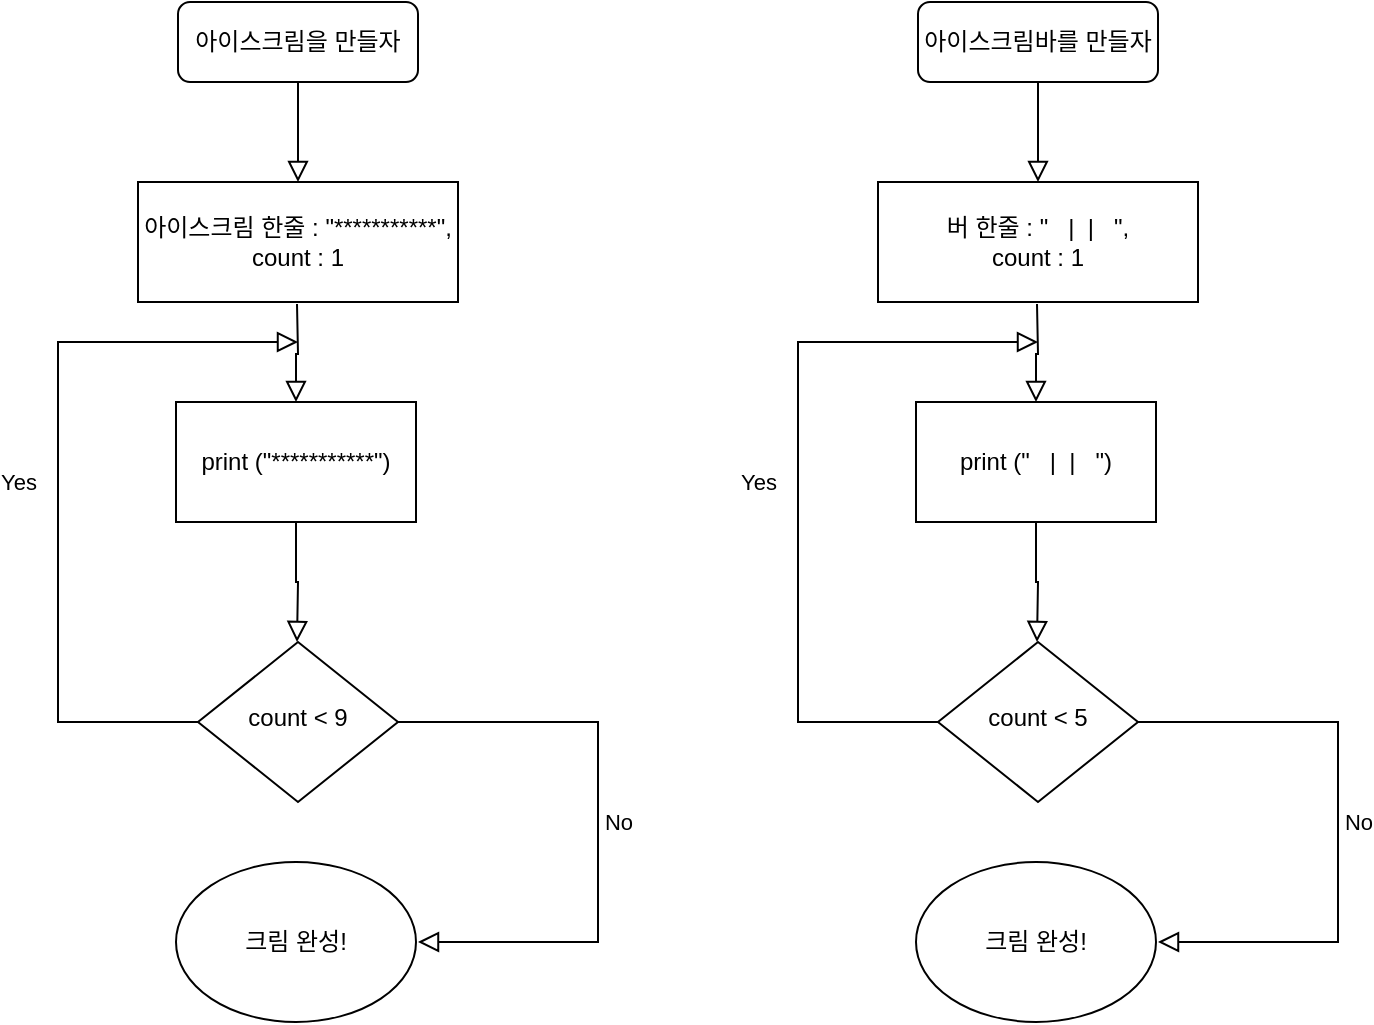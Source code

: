 <mxfile version="20.8.5" type="github">
  <diagram id="C5RBs43oDa-KdzZeNtuy" name="Page-1">
    <mxGraphModel dx="838" dy="622" grid="1" gridSize="10" guides="1" tooltips="1" connect="1" arrows="1" fold="1" page="1" pageScale="1" pageWidth="827" pageHeight="1169" math="0" shadow="0">
      <root>
        <mxCell id="WIyWlLk6GJQsqaUBKTNV-0" />
        <mxCell id="WIyWlLk6GJQsqaUBKTNV-1" parent="WIyWlLk6GJQsqaUBKTNV-0" />
        <mxCell id="WIyWlLk6GJQsqaUBKTNV-2" value="" style="rounded=0;html=1;jettySize=auto;orthogonalLoop=1;fontSize=11;endArrow=block;endFill=0;endSize=8;strokeWidth=1;shadow=0;labelBackgroundColor=none;edgeStyle=orthogonalEdgeStyle;" parent="WIyWlLk6GJQsqaUBKTNV-1" source="WIyWlLk6GJQsqaUBKTNV-3" edge="1">
          <mxGeometry relative="1" as="geometry">
            <mxPoint x="220" y="170" as="targetPoint" />
          </mxGeometry>
        </mxCell>
        <mxCell id="WIyWlLk6GJQsqaUBKTNV-3" value="아이스크림을 만들자" style="rounded=1;whiteSpace=wrap;html=1;fontSize=12;glass=0;strokeWidth=1;shadow=0;" parent="WIyWlLk6GJQsqaUBKTNV-1" vertex="1">
          <mxGeometry x="160" y="80" width="120" height="40" as="geometry" />
        </mxCell>
        <mxCell id="WIyWlLk6GJQsqaUBKTNV-4" value="Yes" style="rounded=0;html=1;jettySize=auto;orthogonalLoop=1;fontSize=11;endArrow=block;endFill=0;endSize=8;strokeWidth=1;shadow=0;labelBackgroundColor=none;edgeStyle=orthogonalEdgeStyle;" parent="WIyWlLk6GJQsqaUBKTNV-1" source="WIyWlLk6GJQsqaUBKTNV-6" edge="1">
          <mxGeometry y="20" relative="1" as="geometry">
            <mxPoint as="offset" />
            <mxPoint x="220" y="250" as="targetPoint" />
            <Array as="points">
              <mxPoint x="100" y="440" />
              <mxPoint x="100" y="250" />
            </Array>
          </mxGeometry>
        </mxCell>
        <mxCell id="WIyWlLk6GJQsqaUBKTNV-5" value="No" style="edgeStyle=orthogonalEdgeStyle;rounded=0;html=1;jettySize=auto;orthogonalLoop=1;fontSize=11;endArrow=block;endFill=0;endSize=8;strokeWidth=1;shadow=0;labelBackgroundColor=none;" parent="WIyWlLk6GJQsqaUBKTNV-1" source="WIyWlLk6GJQsqaUBKTNV-6" edge="1">
          <mxGeometry y="10" relative="1" as="geometry">
            <mxPoint as="offset" />
            <mxPoint x="280" y="550" as="targetPoint" />
            <Array as="points">
              <mxPoint x="370" y="440" />
              <mxPoint x="370" y="550" />
              <mxPoint x="280" y="550" />
            </Array>
          </mxGeometry>
        </mxCell>
        <mxCell id="WIyWlLk6GJQsqaUBKTNV-6" value="count &amp;lt; 9" style="rhombus;whiteSpace=wrap;html=1;shadow=0;fontFamily=Helvetica;fontSize=12;align=center;strokeWidth=1;spacing=6;spacingTop=-4;" parent="WIyWlLk6GJQsqaUBKTNV-1" vertex="1">
          <mxGeometry x="170" y="400" width="100" height="80" as="geometry" />
        </mxCell>
        <mxCell id="x5nacjWPog5wlzpy_xyH-0" value="아이스크림 한줄 : &quot;***********&quot;,&lt;br&gt;count : 1" style="rounded=0;whiteSpace=wrap;html=1;" vertex="1" parent="WIyWlLk6GJQsqaUBKTNV-1">
          <mxGeometry x="140" y="170" width="160" height="60" as="geometry" />
        </mxCell>
        <mxCell id="x5nacjWPog5wlzpy_xyH-1" value="" style="rounded=0;html=1;jettySize=auto;orthogonalLoop=1;fontSize=11;endArrow=block;endFill=0;endSize=8;strokeWidth=1;shadow=0;labelBackgroundColor=none;edgeStyle=orthogonalEdgeStyle;entryX=0.5;entryY=0;entryDx=0;entryDy=0;" edge="1" parent="WIyWlLk6GJQsqaUBKTNV-1" target="x5nacjWPog5wlzpy_xyH-3">
          <mxGeometry relative="1" as="geometry">
            <mxPoint x="219.5" y="231" as="sourcePoint" />
            <mxPoint x="220" y="260" as="targetPoint" />
          </mxGeometry>
        </mxCell>
        <mxCell id="x5nacjWPog5wlzpy_xyH-2" value="크림 완성!" style="ellipse;whiteSpace=wrap;html=1;" vertex="1" parent="WIyWlLk6GJQsqaUBKTNV-1">
          <mxGeometry x="159" y="510" width="120" height="80" as="geometry" />
        </mxCell>
        <mxCell id="x5nacjWPog5wlzpy_xyH-3" value="print (&quot;***********&quot;)" style="rounded=0;whiteSpace=wrap;html=1;" vertex="1" parent="WIyWlLk6GJQsqaUBKTNV-1">
          <mxGeometry x="159" y="280" width="120" height="60" as="geometry" />
        </mxCell>
        <mxCell id="x5nacjWPog5wlzpy_xyH-4" value="" style="rounded=0;html=1;jettySize=auto;orthogonalLoop=1;fontSize=11;endArrow=block;endFill=0;endSize=8;strokeWidth=1;shadow=0;labelBackgroundColor=none;edgeStyle=orthogonalEdgeStyle;entryX=0.5;entryY=0;entryDx=0;entryDy=0;exitX=0.5;exitY=1;exitDx=0;exitDy=0;" edge="1" parent="WIyWlLk6GJQsqaUBKTNV-1" source="x5nacjWPog5wlzpy_xyH-3">
          <mxGeometry relative="1" as="geometry">
            <mxPoint x="220" y="351" as="sourcePoint" />
            <mxPoint x="219.5" y="400" as="targetPoint" />
            <Array as="points" />
          </mxGeometry>
        </mxCell>
        <mxCell id="x5nacjWPog5wlzpy_xyH-5" value="" style="rounded=0;html=1;jettySize=auto;orthogonalLoop=1;fontSize=11;endArrow=block;endFill=0;endSize=8;strokeWidth=1;shadow=0;labelBackgroundColor=none;edgeStyle=orthogonalEdgeStyle;" edge="1" parent="WIyWlLk6GJQsqaUBKTNV-1" source="x5nacjWPog5wlzpy_xyH-6">
          <mxGeometry relative="1" as="geometry">
            <mxPoint x="590" y="170" as="targetPoint" />
          </mxGeometry>
        </mxCell>
        <mxCell id="x5nacjWPog5wlzpy_xyH-6" value="아이스크림바를 만들자" style="rounded=1;whiteSpace=wrap;html=1;fontSize=12;glass=0;strokeWidth=1;shadow=0;" vertex="1" parent="WIyWlLk6GJQsqaUBKTNV-1">
          <mxGeometry x="530" y="80" width="120" height="40" as="geometry" />
        </mxCell>
        <mxCell id="x5nacjWPog5wlzpy_xyH-7" value="Yes" style="rounded=0;html=1;jettySize=auto;orthogonalLoop=1;fontSize=11;endArrow=block;endFill=0;endSize=8;strokeWidth=1;shadow=0;labelBackgroundColor=none;edgeStyle=orthogonalEdgeStyle;" edge="1" parent="WIyWlLk6GJQsqaUBKTNV-1" source="x5nacjWPog5wlzpy_xyH-9">
          <mxGeometry y="20" relative="1" as="geometry">
            <mxPoint as="offset" />
            <mxPoint x="590" y="250" as="targetPoint" />
            <Array as="points">
              <mxPoint x="470" y="440" />
              <mxPoint x="470" y="250" />
            </Array>
          </mxGeometry>
        </mxCell>
        <mxCell id="x5nacjWPog5wlzpy_xyH-8" value="No" style="edgeStyle=orthogonalEdgeStyle;rounded=0;html=1;jettySize=auto;orthogonalLoop=1;fontSize=11;endArrow=block;endFill=0;endSize=8;strokeWidth=1;shadow=0;labelBackgroundColor=none;" edge="1" parent="WIyWlLk6GJQsqaUBKTNV-1" source="x5nacjWPog5wlzpy_xyH-9">
          <mxGeometry y="10" relative="1" as="geometry">
            <mxPoint as="offset" />
            <mxPoint x="650" y="550" as="targetPoint" />
            <Array as="points">
              <mxPoint x="740" y="440" />
              <mxPoint x="740" y="550" />
              <mxPoint x="650" y="550" />
            </Array>
          </mxGeometry>
        </mxCell>
        <mxCell id="x5nacjWPog5wlzpy_xyH-9" value="count &amp;lt; 5" style="rhombus;whiteSpace=wrap;html=1;shadow=0;fontFamily=Helvetica;fontSize=12;align=center;strokeWidth=1;spacing=6;spacingTop=-4;" vertex="1" parent="WIyWlLk6GJQsqaUBKTNV-1">
          <mxGeometry x="540" y="400" width="100" height="80" as="geometry" />
        </mxCell>
        <mxCell id="x5nacjWPog5wlzpy_xyH-10" value="버 한줄 : &quot; &amp;nbsp; | &amp;nbsp;| &amp;nbsp; &quot;,&lt;br&gt;count : 1" style="rounded=0;whiteSpace=wrap;html=1;" vertex="1" parent="WIyWlLk6GJQsqaUBKTNV-1">
          <mxGeometry x="510" y="170" width="160" height="60" as="geometry" />
        </mxCell>
        <mxCell id="x5nacjWPog5wlzpy_xyH-11" value="" style="rounded=0;html=1;jettySize=auto;orthogonalLoop=1;fontSize=11;endArrow=block;endFill=0;endSize=8;strokeWidth=1;shadow=0;labelBackgroundColor=none;edgeStyle=orthogonalEdgeStyle;entryX=0.5;entryY=0;entryDx=0;entryDy=0;" edge="1" parent="WIyWlLk6GJQsqaUBKTNV-1" target="x5nacjWPog5wlzpy_xyH-13">
          <mxGeometry relative="1" as="geometry">
            <mxPoint x="589.5" y="231" as="sourcePoint" />
            <mxPoint x="590" y="260" as="targetPoint" />
          </mxGeometry>
        </mxCell>
        <mxCell id="x5nacjWPog5wlzpy_xyH-12" value="크림 완성!" style="ellipse;whiteSpace=wrap;html=1;" vertex="1" parent="WIyWlLk6GJQsqaUBKTNV-1">
          <mxGeometry x="529" y="510" width="120" height="80" as="geometry" />
        </mxCell>
        <mxCell id="x5nacjWPog5wlzpy_xyH-13" value="print (&quot; &amp;nbsp; | &amp;nbsp;| &amp;nbsp;&amp;nbsp;&quot;)" style="rounded=0;whiteSpace=wrap;html=1;" vertex="1" parent="WIyWlLk6GJQsqaUBKTNV-1">
          <mxGeometry x="529" y="280" width="120" height="60" as="geometry" />
        </mxCell>
        <mxCell id="x5nacjWPog5wlzpy_xyH-14" value="" style="rounded=0;html=1;jettySize=auto;orthogonalLoop=1;fontSize=11;endArrow=block;endFill=0;endSize=8;strokeWidth=1;shadow=0;labelBackgroundColor=none;edgeStyle=orthogonalEdgeStyle;entryX=0.5;entryY=0;entryDx=0;entryDy=0;exitX=0.5;exitY=1;exitDx=0;exitDy=0;" edge="1" parent="WIyWlLk6GJQsqaUBKTNV-1" source="x5nacjWPog5wlzpy_xyH-13">
          <mxGeometry relative="1" as="geometry">
            <mxPoint x="590" y="351" as="sourcePoint" />
            <mxPoint x="589.5" y="400" as="targetPoint" />
            <Array as="points" />
          </mxGeometry>
        </mxCell>
      </root>
    </mxGraphModel>
  </diagram>
</mxfile>
